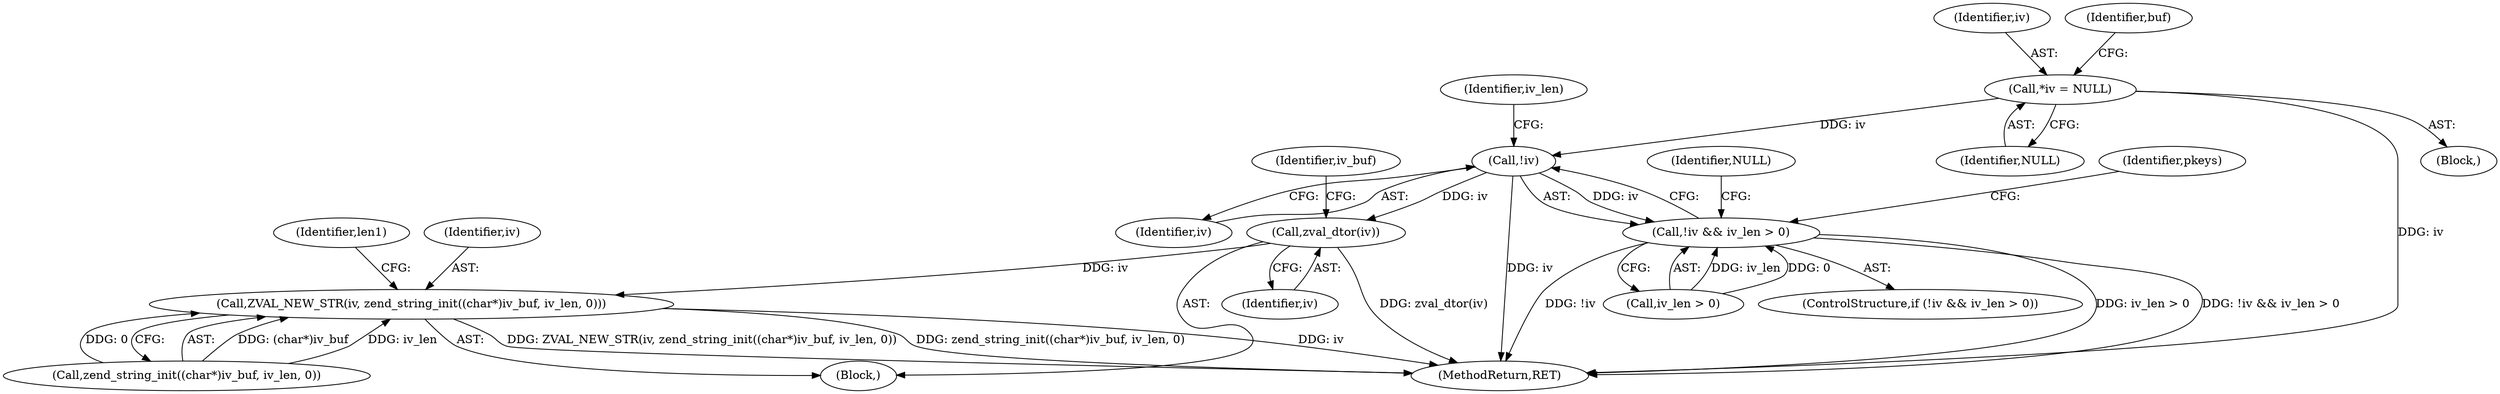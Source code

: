 digraph "0_php_73cabfedf519298e1a11192699f44d53c529315e@pointer" {
"1000111" [label="(Call,*iv = NULL)"];
"1000215" [label="(Call,!iv)"];
"1000214" [label="(Call,!iv && iv_len > 0)"];
"1000465" [label="(Call,zval_dtor(iv))"];
"1000472" [label="(Call,ZVAL_NEW_STR(iv, zend_string_init((char*)iv_buf, iv_len, 0)))"];
"1000464" [label="(Block,)"];
"1000227" [label="(Identifier,pkeys)"];
"1000217" [label="(Call,iv_len > 0)"];
"1000112" [label="(Identifier,iv)"];
"1000486" [label="(Identifier,len1)"];
"1000466" [label="(Identifier,iv)"];
"1000465" [label="(Call,zval_dtor(iv))"];
"1000216" [label="(Identifier,iv)"];
"1000113" [label="(Identifier,NULL)"];
"1000218" [label="(Identifier,iv_len)"];
"1000472" [label="(Call,ZVAL_NEW_STR(iv, zend_string_init((char*)iv_buf, iv_len, 0)))"];
"1000213" [label="(ControlStructure,if (!iv && iv_len > 0))"];
"1000535" [label="(MethodReturn,RET)"];
"1000473" [label="(Identifier,iv)"];
"1000222" [label="(Identifier,NULL)"];
"1000215" [label="(Call,!iv)"];
"1000105" [label="(Block,)"];
"1000474" [label="(Call,zend_string_init((char*)iv_buf, iv_len, 0))"];
"1000469" [label="(Identifier,iv_buf)"];
"1000126" [label="(Identifier,buf)"];
"1000214" [label="(Call,!iv && iv_len > 0)"];
"1000111" [label="(Call,*iv = NULL)"];
"1000111" -> "1000105"  [label="AST: "];
"1000111" -> "1000113"  [label="CFG: "];
"1000112" -> "1000111"  [label="AST: "];
"1000113" -> "1000111"  [label="AST: "];
"1000126" -> "1000111"  [label="CFG: "];
"1000111" -> "1000535"  [label="DDG: iv"];
"1000111" -> "1000215"  [label="DDG: iv"];
"1000215" -> "1000214"  [label="AST: "];
"1000215" -> "1000216"  [label="CFG: "];
"1000216" -> "1000215"  [label="AST: "];
"1000218" -> "1000215"  [label="CFG: "];
"1000214" -> "1000215"  [label="CFG: "];
"1000215" -> "1000535"  [label="DDG: iv"];
"1000215" -> "1000214"  [label="DDG: iv"];
"1000215" -> "1000465"  [label="DDG: iv"];
"1000214" -> "1000213"  [label="AST: "];
"1000214" -> "1000217"  [label="CFG: "];
"1000217" -> "1000214"  [label="AST: "];
"1000222" -> "1000214"  [label="CFG: "];
"1000227" -> "1000214"  [label="CFG: "];
"1000214" -> "1000535"  [label="DDG: iv_len > 0"];
"1000214" -> "1000535"  [label="DDG: !iv && iv_len > 0"];
"1000214" -> "1000535"  [label="DDG: !iv"];
"1000217" -> "1000214"  [label="DDG: iv_len"];
"1000217" -> "1000214"  [label="DDG: 0"];
"1000465" -> "1000464"  [label="AST: "];
"1000465" -> "1000466"  [label="CFG: "];
"1000466" -> "1000465"  [label="AST: "];
"1000469" -> "1000465"  [label="CFG: "];
"1000465" -> "1000535"  [label="DDG: zval_dtor(iv)"];
"1000465" -> "1000472"  [label="DDG: iv"];
"1000472" -> "1000464"  [label="AST: "];
"1000472" -> "1000474"  [label="CFG: "];
"1000473" -> "1000472"  [label="AST: "];
"1000474" -> "1000472"  [label="AST: "];
"1000486" -> "1000472"  [label="CFG: "];
"1000472" -> "1000535"  [label="DDG: ZVAL_NEW_STR(iv, zend_string_init((char*)iv_buf, iv_len, 0))"];
"1000472" -> "1000535"  [label="DDG: zend_string_init((char*)iv_buf, iv_len, 0)"];
"1000472" -> "1000535"  [label="DDG: iv"];
"1000474" -> "1000472"  [label="DDG: (char*)iv_buf"];
"1000474" -> "1000472"  [label="DDG: iv_len"];
"1000474" -> "1000472"  [label="DDG: 0"];
}
